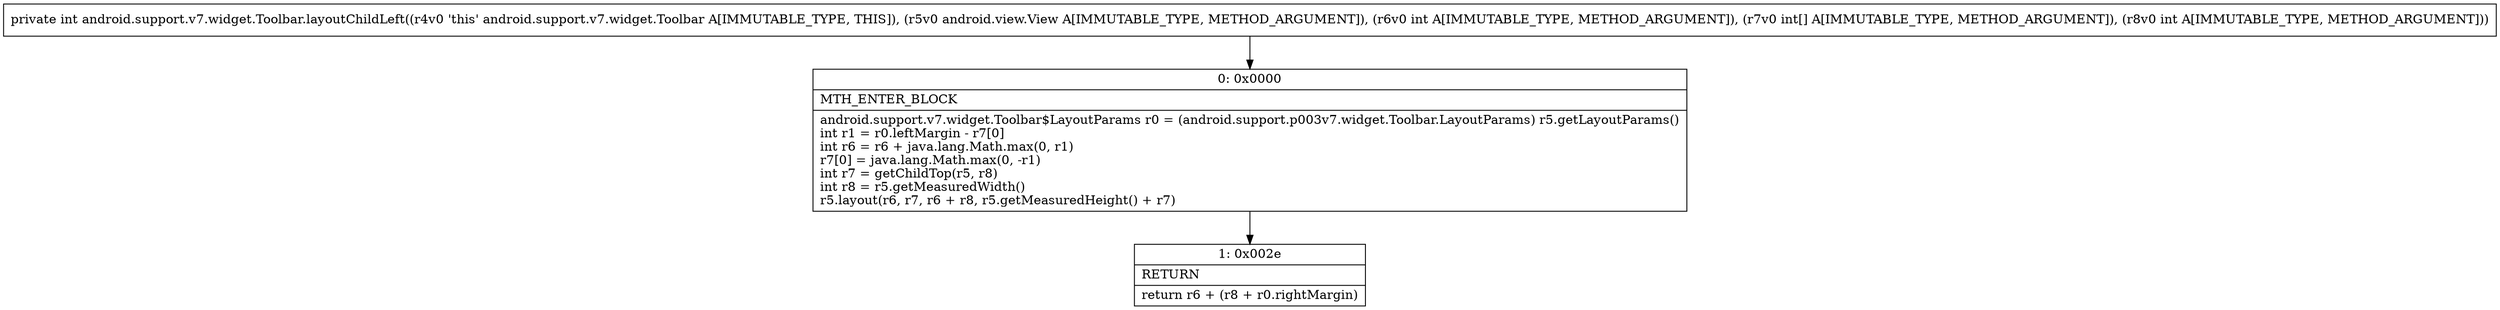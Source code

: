 digraph "CFG forandroid.support.v7.widget.Toolbar.layoutChildLeft(Landroid\/view\/View;I[II)I" {
Node_0 [shape=record,label="{0\:\ 0x0000|MTH_ENTER_BLOCK\l|android.support.v7.widget.Toolbar$LayoutParams r0 = (android.support.p003v7.widget.Toolbar.LayoutParams) r5.getLayoutParams()\lint r1 = r0.leftMargin \- r7[0]\lint r6 = r6 + java.lang.Math.max(0, r1)\lr7[0] = java.lang.Math.max(0, \-r1)\lint r7 = getChildTop(r5, r8)\lint r8 = r5.getMeasuredWidth()\lr5.layout(r6, r7, r6 + r8, r5.getMeasuredHeight() + r7)\l}"];
Node_1 [shape=record,label="{1\:\ 0x002e|RETURN\l|return r6 + (r8 + r0.rightMargin)\l}"];
MethodNode[shape=record,label="{private int android.support.v7.widget.Toolbar.layoutChildLeft((r4v0 'this' android.support.v7.widget.Toolbar A[IMMUTABLE_TYPE, THIS]), (r5v0 android.view.View A[IMMUTABLE_TYPE, METHOD_ARGUMENT]), (r6v0 int A[IMMUTABLE_TYPE, METHOD_ARGUMENT]), (r7v0 int[] A[IMMUTABLE_TYPE, METHOD_ARGUMENT]), (r8v0 int A[IMMUTABLE_TYPE, METHOD_ARGUMENT])) }"];
MethodNode -> Node_0;
Node_0 -> Node_1;
}

